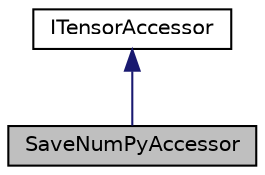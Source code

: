 digraph "SaveNumPyAccessor"
{
 // LATEX_PDF_SIZE
  edge [fontname="Helvetica",fontsize="10",labelfontname="Helvetica",labelfontsize="10"];
  node [fontname="Helvetica",fontsize="10",shape=record];
  Node1 [label="SaveNumPyAccessor",height=0.2,width=0.4,color="black", fillcolor="grey75", style="filled", fontcolor="black",tooltip="SaveNumPy accessor class."];
  Node2 -> Node1 [dir="back",color="midnightblue",fontsize="10",style="solid",fontname="Helvetica"];
  Node2 [label="ITensorAccessor",height=0.2,width=0.4,color="black", fillcolor="white", style="filled",URL="$classarm__compute_1_1graph_1_1_i_tensor_accessor.xhtml",tooltip="Tensor accessor interface."];
}
